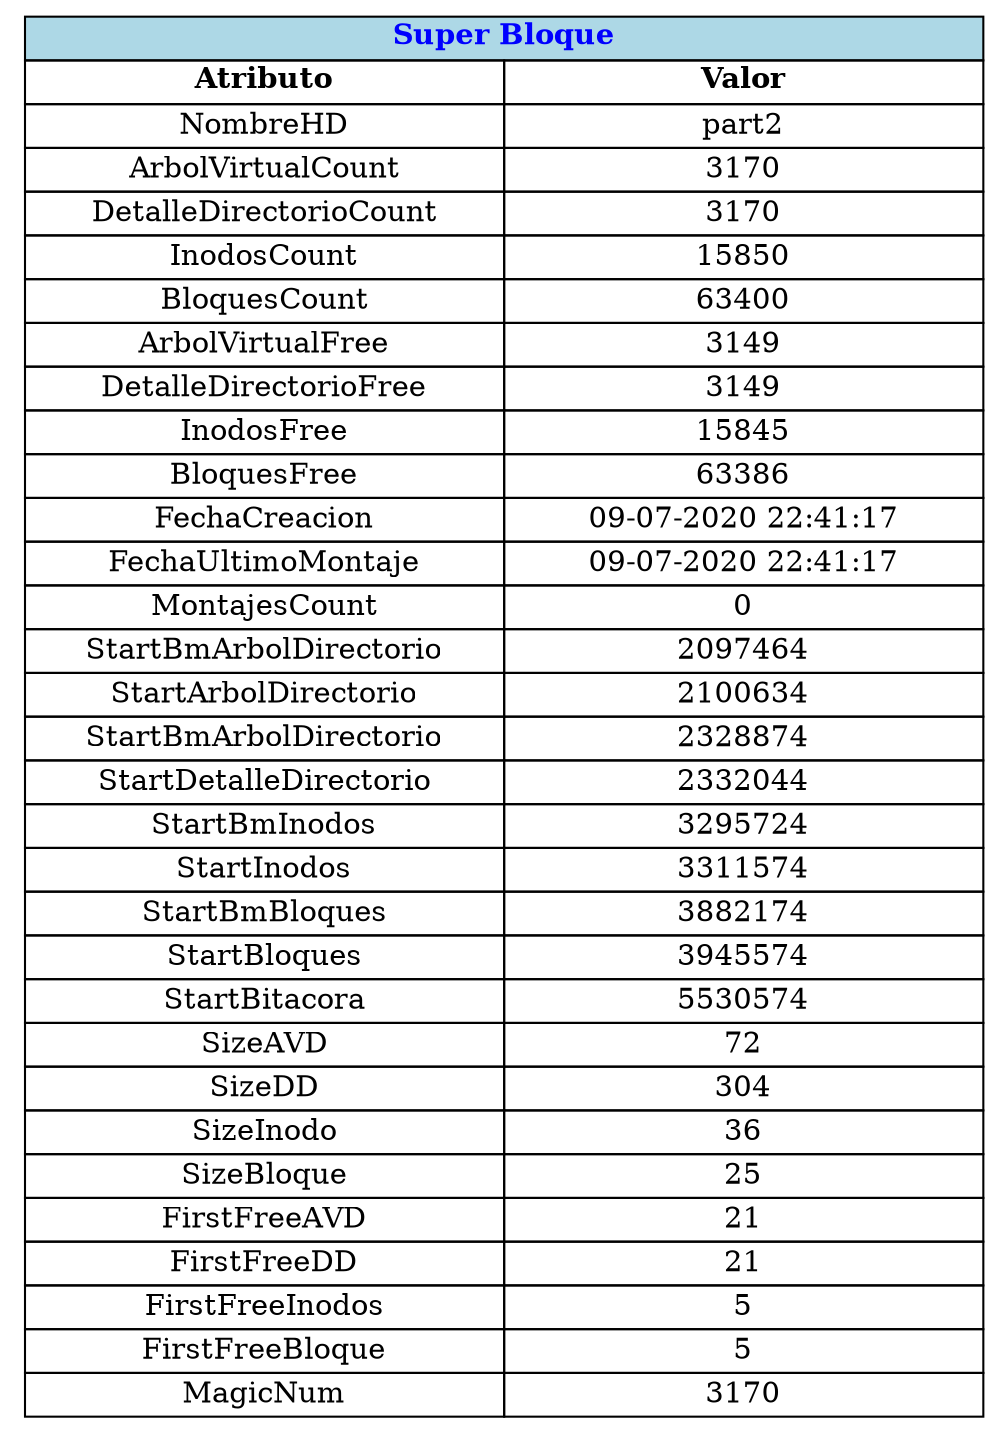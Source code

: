 digraph G{ 
node [shape=plaintext]
tbl[
label=<
<table border='0' cellborder='1' cellspacing='0' width='300'  height='200' >
 <tr ><td colspan='2' bgcolor= 'lightblue' ><b><font color='blue'>Super Bloque</font></b></td></tr><tr>  <td width='230'> <b>Atributo</b> </td> <td width='230'> <b>Valor</b> </td>  </tr>
<tr>  <td>NombreHD</td><td>part2</td>  </tr>
<tr>  <td>ArbolVirtualCount</td><td>3170</td>  </tr>
<tr>  <td>DetalleDirectorioCount</td><td>3170</td>  </tr>
<tr>  <td>InodosCount</td><td>15850</td>  </tr>
<tr>  <td>BloquesCount</td><td>63400</td>  </tr>
<tr>  <td>ArbolVirtualFree</td><td>3149</td>  </tr>
<tr>  <td>DetalleDirectorioFree</td><td>3149</td>  </tr>
<tr>  <td>InodosFree</td><td>15845</td>  </tr>
<tr>  <td>BloquesFree</td><td>63386</td>  </tr>
<tr>  <td>FechaCreacion</td><td>09-07-2020 22:41:17</td>  </tr>
<tr>  <td>FechaUltimoMontaje</td><td>09-07-2020 22:41:17</td>  </tr>
<tr>  <td>MontajesCount</td><td>0</td>  </tr>
<tr>  <td>StartBmArbolDirectorio</td><td>2097464</td>  </tr>
<tr>  <td>StartArbolDirectorio</td><td>2100634</td>  </tr>
<tr>  <td>StartBmArbolDirectorio</td><td>2328874</td>  </tr>
<tr>  <td>StartDetalleDirectorio</td><td>2332044</td>  </tr>
<tr>  <td>StartBmInodos</td><td>3295724</td>  </tr>
<tr>  <td>StartInodos</td><td>3311574</td>  </tr>
<tr>  <td>StartBmBloques</td><td>3882174</td>  </tr>
<tr>  <td>StartBloques</td><td>3945574</td>  </tr>
<tr>  <td>StartBitacora</td><td>5530574</td>  </tr>
<tr>  <td>SizeAVD</td><td>72</td>  </tr>
<tr>  <td>SizeDD</td><td>304</td>  </tr>
<tr>  <td>SizeInodo</td><td>36</td>  </tr>
<tr>  <td>SizeBloque</td><td>25</td>  </tr>
<tr>  <td>FirstFreeAVD</td><td>21</td>  </tr>
<tr>  <td>FirstFreeDD</td><td>21</td>  </tr>
<tr>  <td>FirstFreeInodos</td><td>5</td>  </tr>
<tr>  <td>FirstFreeBloque</td><td>5</td>  </tr>
<tr>  <td>MagicNum</td><td>3170</td>  </tr>
</table>
>];
}